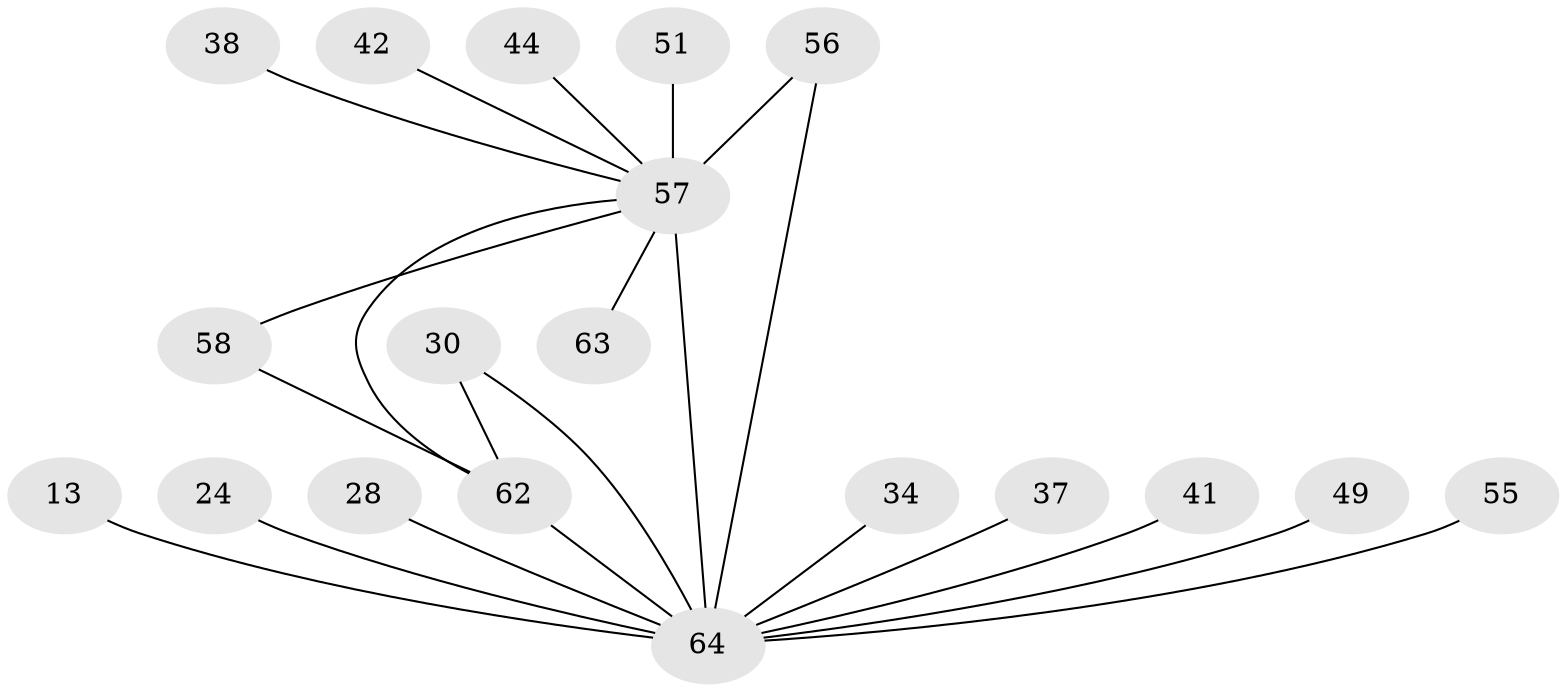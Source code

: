 // original degree distribution, {13: 0.015625, 22: 0.015625, 16: 0.03125, 15: 0.015625, 12: 0.015625, 19: 0.015625, 18: 0.03125, 17: 0.015625, 5: 0.046875, 3: 0.171875, 2: 0.5625, 4: 0.03125, 6: 0.03125}
// Generated by graph-tools (version 1.1) at 2025/48/03/04/25 21:48:00]
// undirected, 19 vertices, 22 edges
graph export_dot {
graph [start="1"]
  node [color=gray90,style=filled];
  13;
  24;
  28;
  30;
  34 [super="+25"];
  37;
  38;
  41;
  42;
  44 [super="+12"];
  49;
  51 [super="+50"];
  55;
  56 [super="+53"];
  57 [super="+45+10+9"];
  58 [super="+29+27+40"];
  62 [super="+33+36+61"];
  63;
  64 [super="+8+52+54+20+60+21"];
  13 -- 64 [weight=2];
  24 -- 64 [weight=2];
  28 -- 64;
  30 -- 64;
  30 -- 62;
  34 -- 64 [weight=4];
  37 -- 64;
  38 -- 57 [weight=2];
  41 -- 64 [weight=2];
  42 -- 57;
  44 -- 57 [weight=2];
  49 -- 64 [weight=2];
  51 -- 57 [weight=3];
  55 -- 64;
  56 -- 57;
  56 -- 64 [weight=2];
  57 -- 58 [weight=3];
  57 -- 63;
  57 -- 64 [weight=23];
  57 -- 62 [weight=16];
  58 -- 62 [weight=4];
  62 -- 64 [weight=20];
}
